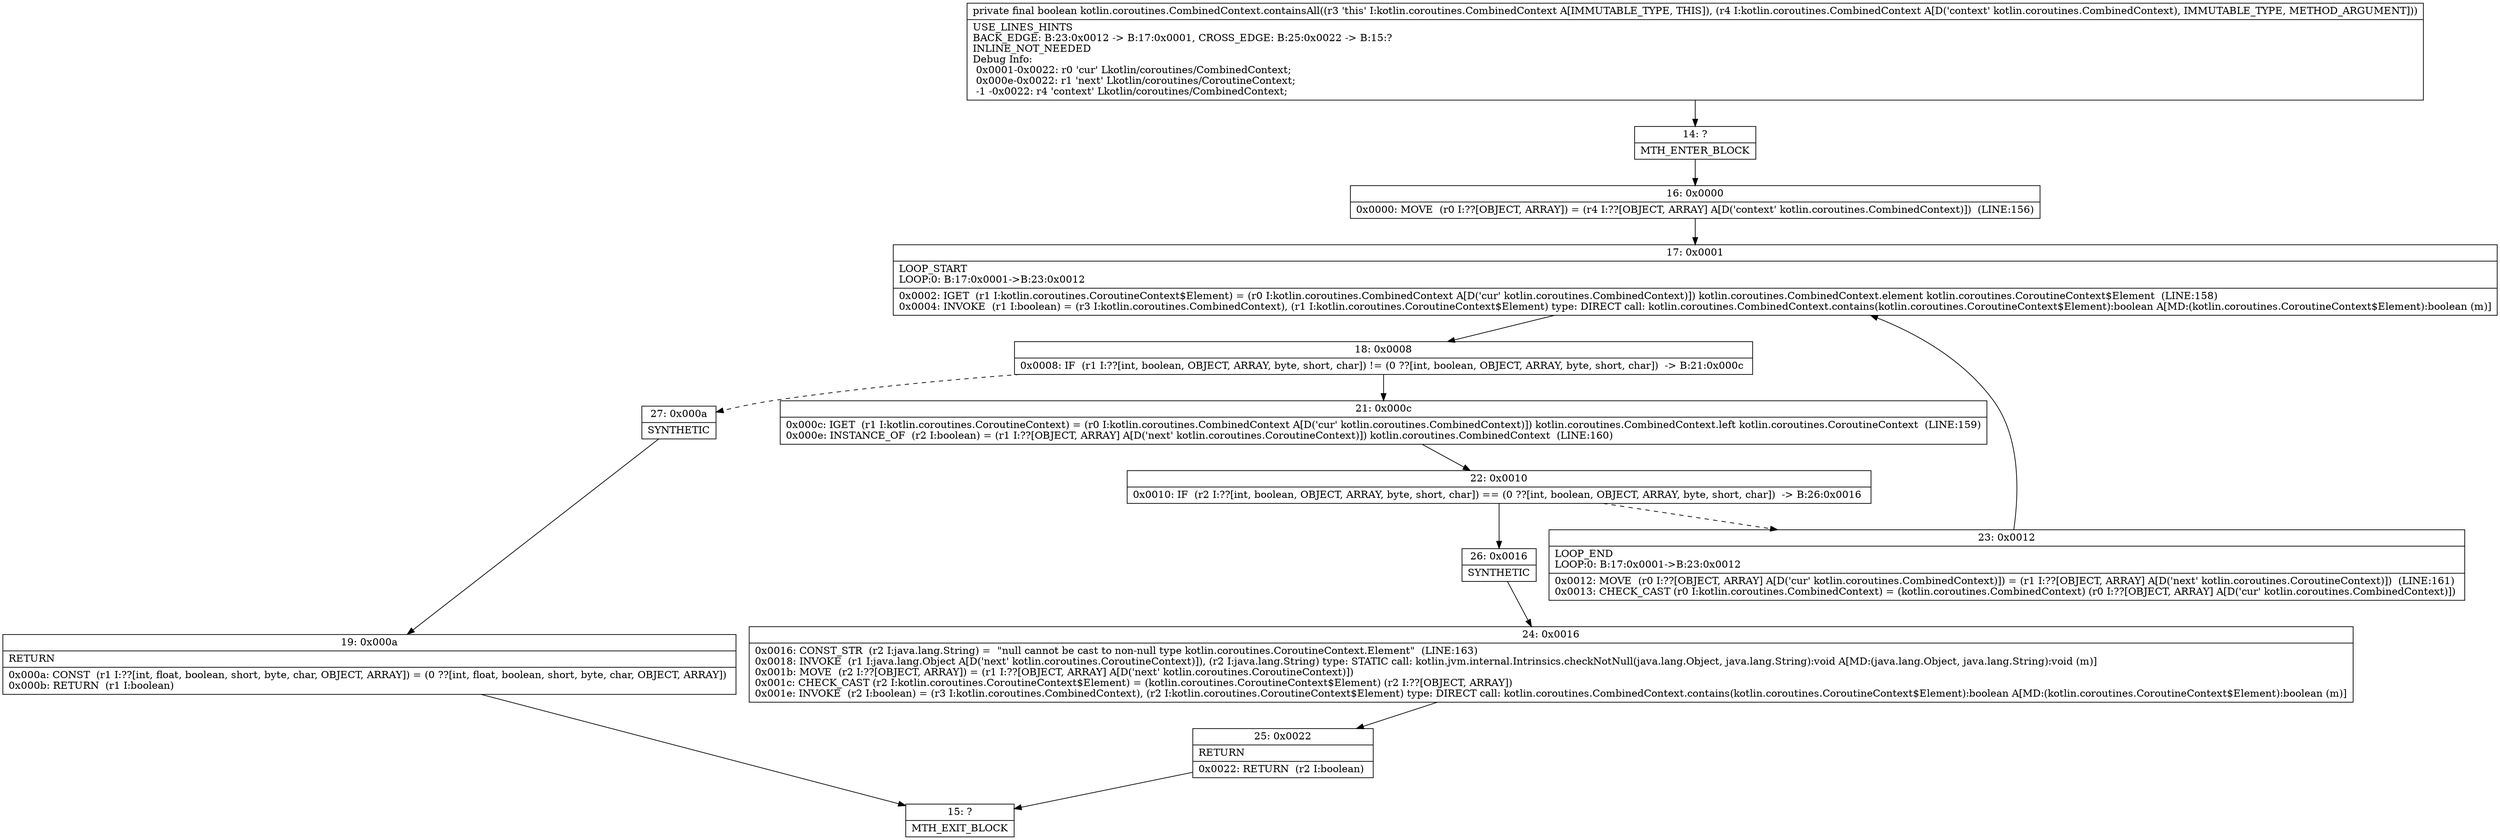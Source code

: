 digraph "CFG forkotlin.coroutines.CombinedContext.containsAll(Lkotlin\/coroutines\/CombinedContext;)Z" {
Node_14 [shape=record,label="{14\:\ ?|MTH_ENTER_BLOCK\l}"];
Node_16 [shape=record,label="{16\:\ 0x0000|0x0000: MOVE  (r0 I:??[OBJECT, ARRAY]) = (r4 I:??[OBJECT, ARRAY] A[D('context' kotlin.coroutines.CombinedContext)])  (LINE:156)\l}"];
Node_17 [shape=record,label="{17\:\ 0x0001|LOOP_START\lLOOP:0: B:17:0x0001\-\>B:23:0x0012\l|0x0002: IGET  (r1 I:kotlin.coroutines.CoroutineContext$Element) = (r0 I:kotlin.coroutines.CombinedContext A[D('cur' kotlin.coroutines.CombinedContext)]) kotlin.coroutines.CombinedContext.element kotlin.coroutines.CoroutineContext$Element  (LINE:158)\l0x0004: INVOKE  (r1 I:boolean) = (r3 I:kotlin.coroutines.CombinedContext), (r1 I:kotlin.coroutines.CoroutineContext$Element) type: DIRECT call: kotlin.coroutines.CombinedContext.contains(kotlin.coroutines.CoroutineContext$Element):boolean A[MD:(kotlin.coroutines.CoroutineContext$Element):boolean (m)]\l}"];
Node_18 [shape=record,label="{18\:\ 0x0008|0x0008: IF  (r1 I:??[int, boolean, OBJECT, ARRAY, byte, short, char]) != (0 ??[int, boolean, OBJECT, ARRAY, byte, short, char])  \-\> B:21:0x000c \l}"];
Node_21 [shape=record,label="{21\:\ 0x000c|0x000c: IGET  (r1 I:kotlin.coroutines.CoroutineContext) = (r0 I:kotlin.coroutines.CombinedContext A[D('cur' kotlin.coroutines.CombinedContext)]) kotlin.coroutines.CombinedContext.left kotlin.coroutines.CoroutineContext  (LINE:159)\l0x000e: INSTANCE_OF  (r2 I:boolean) = (r1 I:??[OBJECT, ARRAY] A[D('next' kotlin.coroutines.CoroutineContext)]) kotlin.coroutines.CombinedContext  (LINE:160)\l}"];
Node_22 [shape=record,label="{22\:\ 0x0010|0x0010: IF  (r2 I:??[int, boolean, OBJECT, ARRAY, byte, short, char]) == (0 ??[int, boolean, OBJECT, ARRAY, byte, short, char])  \-\> B:26:0x0016 \l}"];
Node_23 [shape=record,label="{23\:\ 0x0012|LOOP_END\lLOOP:0: B:17:0x0001\-\>B:23:0x0012\l|0x0012: MOVE  (r0 I:??[OBJECT, ARRAY] A[D('cur' kotlin.coroutines.CombinedContext)]) = (r1 I:??[OBJECT, ARRAY] A[D('next' kotlin.coroutines.CoroutineContext)])  (LINE:161)\l0x0013: CHECK_CAST (r0 I:kotlin.coroutines.CombinedContext) = (kotlin.coroutines.CombinedContext) (r0 I:??[OBJECT, ARRAY] A[D('cur' kotlin.coroutines.CombinedContext)]) \l}"];
Node_26 [shape=record,label="{26\:\ 0x0016|SYNTHETIC\l}"];
Node_24 [shape=record,label="{24\:\ 0x0016|0x0016: CONST_STR  (r2 I:java.lang.String) =  \"null cannot be cast to non\-null type kotlin.coroutines.CoroutineContext.Element\"  (LINE:163)\l0x0018: INVOKE  (r1 I:java.lang.Object A[D('next' kotlin.coroutines.CoroutineContext)]), (r2 I:java.lang.String) type: STATIC call: kotlin.jvm.internal.Intrinsics.checkNotNull(java.lang.Object, java.lang.String):void A[MD:(java.lang.Object, java.lang.String):void (m)]\l0x001b: MOVE  (r2 I:??[OBJECT, ARRAY]) = (r1 I:??[OBJECT, ARRAY] A[D('next' kotlin.coroutines.CoroutineContext)]) \l0x001c: CHECK_CAST (r2 I:kotlin.coroutines.CoroutineContext$Element) = (kotlin.coroutines.CoroutineContext$Element) (r2 I:??[OBJECT, ARRAY]) \l0x001e: INVOKE  (r2 I:boolean) = (r3 I:kotlin.coroutines.CombinedContext), (r2 I:kotlin.coroutines.CoroutineContext$Element) type: DIRECT call: kotlin.coroutines.CombinedContext.contains(kotlin.coroutines.CoroutineContext$Element):boolean A[MD:(kotlin.coroutines.CoroutineContext$Element):boolean (m)]\l}"];
Node_25 [shape=record,label="{25\:\ 0x0022|RETURN\l|0x0022: RETURN  (r2 I:boolean) \l}"];
Node_15 [shape=record,label="{15\:\ ?|MTH_EXIT_BLOCK\l}"];
Node_27 [shape=record,label="{27\:\ 0x000a|SYNTHETIC\l}"];
Node_19 [shape=record,label="{19\:\ 0x000a|RETURN\l|0x000a: CONST  (r1 I:??[int, float, boolean, short, byte, char, OBJECT, ARRAY]) = (0 ??[int, float, boolean, short, byte, char, OBJECT, ARRAY]) \l0x000b: RETURN  (r1 I:boolean) \l}"];
MethodNode[shape=record,label="{private final boolean kotlin.coroutines.CombinedContext.containsAll((r3 'this' I:kotlin.coroutines.CombinedContext A[IMMUTABLE_TYPE, THIS]), (r4 I:kotlin.coroutines.CombinedContext A[D('context' kotlin.coroutines.CombinedContext), IMMUTABLE_TYPE, METHOD_ARGUMENT]))  | USE_LINES_HINTS\lBACK_EDGE: B:23:0x0012 \-\> B:17:0x0001, CROSS_EDGE: B:25:0x0022 \-\> B:15:?\lINLINE_NOT_NEEDED\lDebug Info:\l  0x0001\-0x0022: r0 'cur' Lkotlin\/coroutines\/CombinedContext;\l  0x000e\-0x0022: r1 'next' Lkotlin\/coroutines\/CoroutineContext;\l  \-1 \-0x0022: r4 'context' Lkotlin\/coroutines\/CombinedContext;\l}"];
MethodNode -> Node_14;Node_14 -> Node_16;
Node_16 -> Node_17;
Node_17 -> Node_18;
Node_18 -> Node_21;
Node_18 -> Node_27[style=dashed];
Node_21 -> Node_22;
Node_22 -> Node_23[style=dashed];
Node_22 -> Node_26;
Node_23 -> Node_17;
Node_26 -> Node_24;
Node_24 -> Node_25;
Node_25 -> Node_15;
Node_27 -> Node_19;
Node_19 -> Node_15;
}

